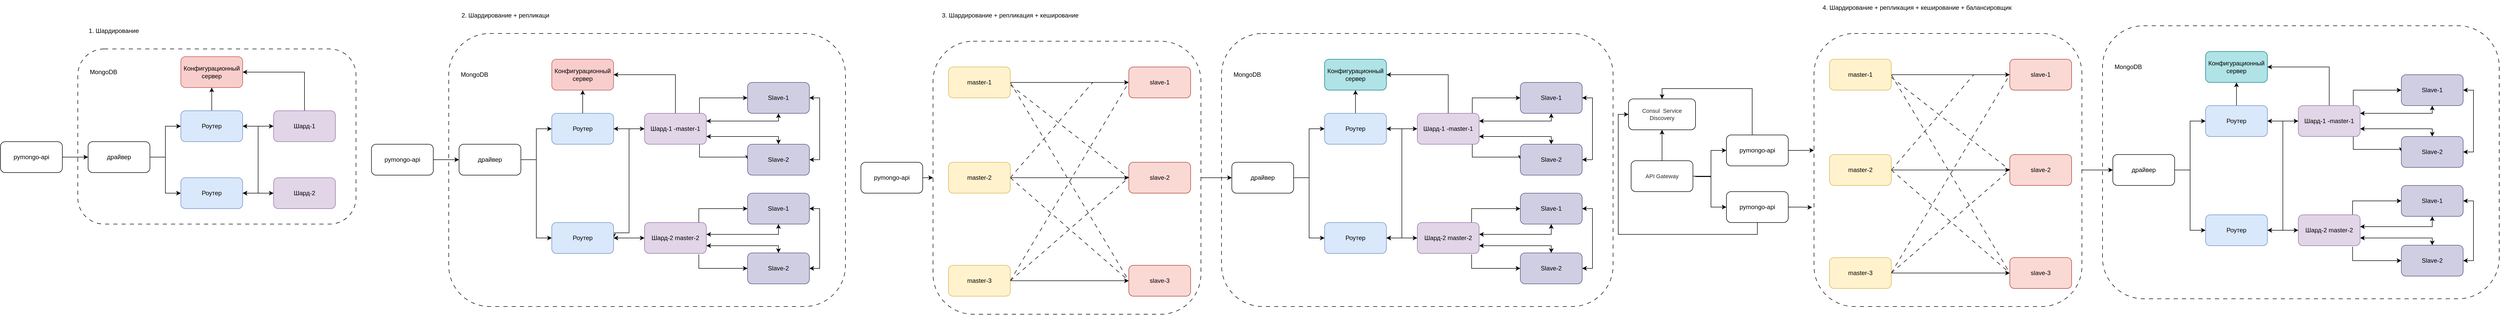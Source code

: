 <mxfile version="28.0.6">
  <diagram name="Page-1" id="-H_mtQnk-PTXWXPvYvuk">
    <mxGraphModel dx="1389" dy="840" grid="1" gridSize="10" guides="1" tooltips="1" connect="1" arrows="1" fold="1" page="1" pageScale="1" pageWidth="1169" pageHeight="827" math="0" shadow="0">
      <root>
        <mxCell id="0" />
        <mxCell id="1" parent="0" />
        <mxCell id="wrTS2ag3K-Q0ujI1VsMi-19" value="" style="rounded=1;whiteSpace=wrap;html=1;fillColor=none;dashed=1;dashPattern=8 8;" parent="1" vertex="1">
          <mxGeometry x="870" y="110" width="770" height="530" as="geometry" />
        </mxCell>
        <mxCell id="wrTS2ag3K-Q0ujI1VsMi-2" value="" style="rounded=1;whiteSpace=wrap;html=1;fillColor=none;dashed=1;dashPattern=8 8;" parent="1" vertex="1">
          <mxGeometry x="150" y="140" width="540" height="340" as="geometry" />
        </mxCell>
        <mxCell id="zA23MoTUsTF4_91t8viU-3" value="pymongo-api" style="rounded=1;whiteSpace=wrap;html=1;" parent="1" vertex="1">
          <mxGeometry y="320" width="120" height="60" as="geometry" />
        </mxCell>
        <mxCell id="zA23MoTUsTF4_91t8viU-4" style="edgeStyle=orthogonalEdgeStyle;rounded=0;orthogonalLoop=1;jettySize=auto;html=1;exitX=1;exitY=0.5;exitDx=0;exitDy=0;entryX=0;entryY=0.5;entryDx=0;entryDy=0;" parent="1" source="wrTS2ag3K-Q0ujI1VsMi-7" target="wrTS2ag3K-Q0ujI1VsMi-4" edge="1">
          <mxGeometry relative="1" as="geometry">
            <mxPoint x="340" y="190" as="targetPoint" />
          </mxGeometry>
        </mxCell>
        <mxCell id="wrTS2ag3K-Q0ujI1VsMi-1" value="Конфигурационный сервер" style="rounded=1;whiteSpace=wrap;html=1;fillColor=#f8cecc;strokeColor=#b85450;" parent="1" vertex="1">
          <mxGeometry x="350" y="155" width="120" height="60" as="geometry" />
        </mxCell>
        <mxCell id="wrTS2ag3K-Q0ujI1VsMi-6" style="edgeStyle=orthogonalEdgeStyle;rounded=0;orthogonalLoop=1;jettySize=auto;html=1;exitX=1;exitY=0.5;exitDx=0;exitDy=0;entryX=1;entryY=0.5;entryDx=0;entryDy=0;" parent="1" source="wrTS2ag3K-Q0ujI1VsMi-4" target="wrTS2ag3K-Q0ujI1VsMi-5" edge="1">
          <mxGeometry relative="1" as="geometry">
            <mxPoint x="470" y="399" as="targetPoint" />
            <Array as="points">
              <mxPoint x="500" y="290" />
              <mxPoint x="500" y="420" />
            </Array>
          </mxGeometry>
        </mxCell>
        <mxCell id="wrTS2ag3K-Q0ujI1VsMi-18" style="edgeStyle=orthogonalEdgeStyle;rounded=0;orthogonalLoop=1;jettySize=auto;html=1;entryX=0.5;entryY=1;entryDx=0;entryDy=0;" parent="1" source="wrTS2ag3K-Q0ujI1VsMi-4" target="wrTS2ag3K-Q0ujI1VsMi-1" edge="1">
          <mxGeometry relative="1" as="geometry" />
        </mxCell>
        <mxCell id="wrTS2ag3K-Q0ujI1VsMi-4" value="Роутер" style="rounded=1;whiteSpace=wrap;html=1;fillColor=#dae8fc;strokeColor=#6c8ebf;" parent="1" vertex="1">
          <mxGeometry x="350" y="260" width="120" height="60" as="geometry" />
        </mxCell>
        <mxCell id="wrTS2ag3K-Q0ujI1VsMi-5" value="Роутер" style="rounded=1;whiteSpace=wrap;html=1;fillColor=#dae8fc;strokeColor=#6c8ebf;" parent="1" vertex="1">
          <mxGeometry x="350" y="390" width="120" height="60" as="geometry" />
        </mxCell>
        <mxCell id="wrTS2ag3K-Q0ujI1VsMi-9" value="MongoDB" style="text;html=1;align=center;verticalAlign=middle;whiteSpace=wrap;rounded=0;" parent="1" vertex="1">
          <mxGeometry x="170" y="170" width="60" height="30" as="geometry" />
        </mxCell>
        <mxCell id="wrTS2ag3K-Q0ujI1VsMi-10" value="" style="edgeStyle=orthogonalEdgeStyle;rounded=0;orthogonalLoop=1;jettySize=auto;html=1;exitX=1;exitY=0.5;exitDx=0;exitDy=0;entryX=0;entryY=0.5;entryDx=0;entryDy=0;entryPerimeter=0;" parent="1" source="zA23MoTUsTF4_91t8viU-3" target="wrTS2ag3K-Q0ujI1VsMi-7" edge="1">
          <mxGeometry relative="1" as="geometry">
            <mxPoint x="-10" y="324" as="sourcePoint" />
            <mxPoint x="340" y="190" as="targetPoint" />
          </mxGeometry>
        </mxCell>
        <mxCell id="wrTS2ag3K-Q0ujI1VsMi-11" style="edgeStyle=orthogonalEdgeStyle;rounded=0;orthogonalLoop=1;jettySize=auto;html=1;exitX=1;exitY=0.5;exitDx=0;exitDy=0;entryX=0;entryY=0.5;entryDx=0;entryDy=0;" parent="1" source="wrTS2ag3K-Q0ujI1VsMi-7" target="wrTS2ag3K-Q0ujI1VsMi-5" edge="1">
          <mxGeometry relative="1" as="geometry" />
        </mxCell>
        <mxCell id="wrTS2ag3K-Q0ujI1VsMi-7" value="драйвер" style="rounded=1;whiteSpace=wrap;html=1;" parent="1" vertex="1">
          <mxGeometry x="170" y="320" width="120" height="60" as="geometry" />
        </mxCell>
        <mxCell id="wrTS2ag3K-Q0ujI1VsMi-16" style="edgeStyle=orthogonalEdgeStyle;rounded=0;orthogonalLoop=1;jettySize=auto;html=1;entryX=1;entryY=0.5;entryDx=0;entryDy=0;startArrow=classic;startFill=1;" parent="1" source="wrTS2ag3K-Q0ujI1VsMi-12" target="wrTS2ag3K-Q0ujI1VsMi-4" edge="1">
          <mxGeometry relative="1" as="geometry" />
        </mxCell>
        <mxCell id="wrTS2ag3K-Q0ujI1VsMi-17" style="edgeStyle=orthogonalEdgeStyle;rounded=0;orthogonalLoop=1;jettySize=auto;html=1;exitX=0.5;exitY=0;exitDx=0;exitDy=0;entryX=1;entryY=0.5;entryDx=0;entryDy=0;" parent="1" source="wrTS2ag3K-Q0ujI1VsMi-12" target="wrTS2ag3K-Q0ujI1VsMi-1" edge="1">
          <mxGeometry relative="1" as="geometry" />
        </mxCell>
        <mxCell id="wrTS2ag3K-Q0ujI1VsMi-12" value="Шард-1" style="rounded=1;whiteSpace=wrap;html=1;fillColor=#e1d5e7;strokeColor=#9673a6;" parent="1" vertex="1">
          <mxGeometry x="530" y="260" width="120" height="60" as="geometry" />
        </mxCell>
        <mxCell id="wrTS2ag3K-Q0ujI1VsMi-15" style="edgeStyle=orthogonalEdgeStyle;rounded=0;orthogonalLoop=1;jettySize=auto;html=1;exitX=0;exitY=0.5;exitDx=0;exitDy=0;entryX=1;entryY=0.5;entryDx=0;entryDy=0;startArrow=classic;startFill=1;" parent="1" source="wrTS2ag3K-Q0ujI1VsMi-13" target="wrTS2ag3K-Q0ujI1VsMi-5" edge="1">
          <mxGeometry relative="1" as="geometry" />
        </mxCell>
        <mxCell id="wrTS2ag3K-Q0ujI1VsMi-13" value="Шард-2" style="rounded=1;whiteSpace=wrap;html=1;fillColor=#e1d5e7;strokeColor=#9673a6;" parent="1" vertex="1">
          <mxGeometry x="530" y="390" width="120" height="60" as="geometry" />
        </mxCell>
        <mxCell id="wrTS2ag3K-Q0ujI1VsMi-20" value="pymongo-api" style="rounded=1;whiteSpace=wrap;html=1;" parent="1" vertex="1">
          <mxGeometry x="720" y="325" width="120" height="60" as="geometry" />
        </mxCell>
        <mxCell id="wrTS2ag3K-Q0ujI1VsMi-21" style="edgeStyle=orthogonalEdgeStyle;rounded=0;orthogonalLoop=1;jettySize=auto;html=1;exitX=1;exitY=0.5;exitDx=0;exitDy=0;entryX=0;entryY=0.5;entryDx=0;entryDy=0;" parent="1" source="wrTS2ag3K-Q0ujI1VsMi-30" target="wrTS2ag3K-Q0ujI1VsMi-25" edge="1">
          <mxGeometry relative="1" as="geometry">
            <mxPoint x="1060" y="195" as="targetPoint" />
          </mxGeometry>
        </mxCell>
        <mxCell id="wrTS2ag3K-Q0ujI1VsMi-22" value="Конфигурационный сервер" style="rounded=1;whiteSpace=wrap;html=1;fillColor=#f8cecc;strokeColor=#b85450;" parent="1" vertex="1">
          <mxGeometry x="1070" y="160" width="120" height="60" as="geometry" />
        </mxCell>
        <mxCell id="wrTS2ag3K-Q0ujI1VsMi-23" style="edgeStyle=orthogonalEdgeStyle;rounded=0;orthogonalLoop=1;jettySize=auto;html=1;exitX=1;exitY=0.5;exitDx=0;exitDy=0;entryX=1;entryY=0.5;entryDx=0;entryDy=0;" parent="1" source="wrTS2ag3K-Q0ujI1VsMi-25" target="wrTS2ag3K-Q0ujI1VsMi-26" edge="1">
          <mxGeometry relative="1" as="geometry">
            <mxPoint x="1190" y="404" as="targetPoint" />
            <Array as="points">
              <mxPoint x="1220" y="295" />
              <mxPoint x="1220" y="497" />
            </Array>
          </mxGeometry>
        </mxCell>
        <mxCell id="wrTS2ag3K-Q0ujI1VsMi-24" style="edgeStyle=orthogonalEdgeStyle;rounded=0;orthogonalLoop=1;jettySize=auto;html=1;entryX=0.5;entryY=1;entryDx=0;entryDy=0;" parent="1" source="wrTS2ag3K-Q0ujI1VsMi-25" target="wrTS2ag3K-Q0ujI1VsMi-22" edge="1">
          <mxGeometry relative="1" as="geometry" />
        </mxCell>
        <mxCell id="wrTS2ag3K-Q0ujI1VsMi-25" value="Роутер" style="rounded=1;whiteSpace=wrap;html=1;fillColor=#dae8fc;strokeColor=#6c8ebf;" parent="1" vertex="1">
          <mxGeometry x="1070" y="265" width="120" height="60" as="geometry" />
        </mxCell>
        <mxCell id="wrTS2ag3K-Q0ujI1VsMi-26" value="Роутер" style="rounded=1;whiteSpace=wrap;html=1;fillColor=#dae8fc;strokeColor=#6c8ebf;" parent="1" vertex="1">
          <mxGeometry x="1070" y="477" width="120" height="60" as="geometry" />
        </mxCell>
        <mxCell id="wrTS2ag3K-Q0ujI1VsMi-27" value="MongoDB" style="text;html=1;align=center;verticalAlign=middle;whiteSpace=wrap;rounded=0;" parent="1" vertex="1">
          <mxGeometry x="890" y="175" width="60" height="30" as="geometry" />
        </mxCell>
        <mxCell id="wrTS2ag3K-Q0ujI1VsMi-28" value="" style="edgeStyle=orthogonalEdgeStyle;rounded=0;orthogonalLoop=1;jettySize=auto;html=1;exitX=1;exitY=0.5;exitDx=0;exitDy=0;entryX=0;entryY=0.5;entryDx=0;entryDy=0;entryPerimeter=0;" parent="1" source="wrTS2ag3K-Q0ujI1VsMi-20" target="wrTS2ag3K-Q0ujI1VsMi-30" edge="1">
          <mxGeometry relative="1" as="geometry">
            <mxPoint x="710" y="329" as="sourcePoint" />
            <mxPoint x="1060" y="195" as="targetPoint" />
          </mxGeometry>
        </mxCell>
        <mxCell id="wrTS2ag3K-Q0ujI1VsMi-29" style="edgeStyle=orthogonalEdgeStyle;rounded=0;orthogonalLoop=1;jettySize=auto;html=1;exitX=1;exitY=0.5;exitDx=0;exitDy=0;entryX=0;entryY=0.5;entryDx=0;entryDy=0;" parent="1" source="wrTS2ag3K-Q0ujI1VsMi-30" target="wrTS2ag3K-Q0ujI1VsMi-26" edge="1">
          <mxGeometry relative="1" as="geometry" />
        </mxCell>
        <mxCell id="wrTS2ag3K-Q0ujI1VsMi-30" value="драйвер" style="rounded=1;whiteSpace=wrap;html=1;" parent="1" vertex="1">
          <mxGeometry x="890" y="325" width="120" height="60" as="geometry" />
        </mxCell>
        <mxCell id="wrTS2ag3K-Q0ujI1VsMi-31" style="edgeStyle=orthogonalEdgeStyle;rounded=0;orthogonalLoop=1;jettySize=auto;html=1;entryX=1;entryY=0.5;entryDx=0;entryDy=0;startArrow=classic;startFill=1;" parent="1" source="wrTS2ag3K-Q0ujI1VsMi-33" target="wrTS2ag3K-Q0ujI1VsMi-25" edge="1">
          <mxGeometry relative="1" as="geometry" />
        </mxCell>
        <mxCell id="wrTS2ag3K-Q0ujI1VsMi-32" style="edgeStyle=orthogonalEdgeStyle;rounded=0;orthogonalLoop=1;jettySize=auto;html=1;exitX=0.5;exitY=0;exitDx=0;exitDy=0;entryX=1;entryY=0.5;entryDx=0;entryDy=0;" parent="1" source="wrTS2ag3K-Q0ujI1VsMi-33" target="wrTS2ag3K-Q0ujI1VsMi-22" edge="1">
          <mxGeometry relative="1" as="geometry" />
        </mxCell>
        <mxCell id="wrTS2ag3K-Q0ujI1VsMi-43" style="edgeStyle=orthogonalEdgeStyle;rounded=0;orthogonalLoop=1;jettySize=auto;html=1;entryX=0;entryY=0.5;entryDx=0;entryDy=0;exitX=0.889;exitY=0.022;exitDx=0;exitDy=0;exitPerimeter=0;" parent="1" source="wrTS2ag3K-Q0ujI1VsMi-33" target="wrTS2ag3K-Q0ujI1VsMi-41" edge="1">
          <mxGeometry relative="1" as="geometry">
            <Array as="points">
              <mxPoint x="1357" y="235" />
            </Array>
          </mxGeometry>
        </mxCell>
        <mxCell id="wrTS2ag3K-Q0ujI1VsMi-44" style="edgeStyle=orthogonalEdgeStyle;rounded=0;orthogonalLoop=1;jettySize=auto;html=1;entryX=0;entryY=0.5;entryDx=0;entryDy=0;exitX=0.889;exitY=0.978;exitDx=0;exitDy=0;exitPerimeter=0;" parent="1" source="wrTS2ag3K-Q0ujI1VsMi-33" target="wrTS2ag3K-Q0ujI1VsMi-42" edge="1">
          <mxGeometry relative="1" as="geometry">
            <Array as="points">
              <mxPoint x="1357" y="350" />
            </Array>
          </mxGeometry>
        </mxCell>
        <mxCell id="wrTS2ag3K-Q0ujI1VsMi-33" value="Шард-1 -master-1" style="rounded=1;whiteSpace=wrap;html=1;fillColor=#e1d5e7;strokeColor=#9673a6;" parent="1" vertex="1">
          <mxGeometry x="1250" y="265" width="120" height="60" as="geometry" />
        </mxCell>
        <mxCell id="wrTS2ag3K-Q0ujI1VsMi-34" style="edgeStyle=orthogonalEdgeStyle;rounded=0;orthogonalLoop=1;jettySize=auto;html=1;exitX=0;exitY=0.5;exitDx=0;exitDy=0;entryX=1;entryY=0.5;entryDx=0;entryDy=0;startArrow=classic;startFill=1;" parent="1" source="wrTS2ag3K-Q0ujI1VsMi-35" target="wrTS2ag3K-Q0ujI1VsMi-26" edge="1">
          <mxGeometry relative="1" as="geometry" />
        </mxCell>
        <mxCell id="wrTS2ag3K-Q0ujI1VsMi-39" style="edgeStyle=orthogonalEdgeStyle;rounded=0;orthogonalLoop=1;jettySize=auto;html=1;exitX=0.878;exitY=0.011;exitDx=0;exitDy=0;entryX=0;entryY=0.5;entryDx=0;entryDy=0;exitPerimeter=0;" parent="1" source="wrTS2ag3K-Q0ujI1VsMi-35" target="wrTS2ag3K-Q0ujI1VsMi-37" edge="1">
          <mxGeometry relative="1" as="geometry" />
        </mxCell>
        <mxCell id="wrTS2ag3K-Q0ujI1VsMi-40" style="edgeStyle=orthogonalEdgeStyle;rounded=0;orthogonalLoop=1;jettySize=auto;html=1;entryX=0;entryY=0.5;entryDx=0;entryDy=0;exitX=0.878;exitY=1.033;exitDx=0;exitDy=0;exitPerimeter=0;" parent="1" source="wrTS2ag3K-Q0ujI1VsMi-35" target="wrTS2ag3K-Q0ujI1VsMi-38" edge="1">
          <mxGeometry relative="1" as="geometry">
            <Array as="points">
              <mxPoint x="1355" y="566" />
            </Array>
          </mxGeometry>
        </mxCell>
        <mxCell id="wrTS2ag3K-Q0ujI1VsMi-35" value="Шард-2 master-2" style="rounded=1;whiteSpace=wrap;html=1;fillColor=#e1d5e7;strokeColor=#9673a6;" parent="1" vertex="1">
          <mxGeometry x="1250" y="477" width="120" height="60" as="geometry" />
        </mxCell>
        <mxCell id="wrTS2ag3K-Q0ujI1VsMi-70" style="edgeStyle=orthogonalEdgeStyle;rounded=0;orthogonalLoop=1;jettySize=auto;html=1;exitX=1;exitY=0.5;exitDx=0;exitDy=0;entryX=1;entryY=0.5;entryDx=0;entryDy=0;startArrow=classic;startFill=1;" parent="1" source="wrTS2ag3K-Q0ujI1VsMi-37" target="wrTS2ag3K-Q0ujI1VsMi-38" edge="1">
          <mxGeometry relative="1" as="geometry" />
        </mxCell>
        <mxCell id="wrTS2ag3K-Q0ujI1VsMi-73" style="edgeStyle=orthogonalEdgeStyle;rounded=0;orthogonalLoop=1;jettySize=auto;html=1;exitX=0.5;exitY=1;exitDx=0;exitDy=0;startArrow=classic;startFill=1;" parent="1" source="wrTS2ag3K-Q0ujI1VsMi-37" edge="1">
          <mxGeometry relative="1" as="geometry">
            <mxPoint x="1370" y="500" as="targetPoint" />
            <Array as="points">
              <mxPoint x="1510" y="500" />
              <mxPoint x="1370" y="500" />
            </Array>
          </mxGeometry>
        </mxCell>
        <mxCell id="wrTS2ag3K-Q0ujI1VsMi-37" value="Slave-1" style="rounded=1;whiteSpace=wrap;html=1;fillColor=#d0cee2;strokeColor=#56517e;" parent="1" vertex="1">
          <mxGeometry x="1450" y="420" width="120" height="60" as="geometry" />
        </mxCell>
        <mxCell id="wrTS2ag3K-Q0ujI1VsMi-72" style="edgeStyle=orthogonalEdgeStyle;rounded=0;orthogonalLoop=1;jettySize=auto;html=1;exitX=0.5;exitY=0;exitDx=0;exitDy=0;entryX=1;entryY=0.75;entryDx=0;entryDy=0;startArrow=classic;startFill=1;" parent="1" source="wrTS2ag3K-Q0ujI1VsMi-38" target="wrTS2ag3K-Q0ujI1VsMi-35" edge="1">
          <mxGeometry relative="1" as="geometry">
            <Array as="points">
              <mxPoint x="1510" y="522" />
            </Array>
          </mxGeometry>
        </mxCell>
        <mxCell id="wrTS2ag3K-Q0ujI1VsMi-38" value="Slave-2" style="rounded=1;whiteSpace=wrap;html=1;fillColor=#d0cee2;strokeColor=#56517e;" parent="1" vertex="1">
          <mxGeometry x="1450" y="536" width="120" height="60" as="geometry" />
        </mxCell>
        <mxCell id="wrTS2ag3K-Q0ujI1VsMi-71" style="edgeStyle=orthogonalEdgeStyle;rounded=0;orthogonalLoop=1;jettySize=auto;html=1;exitX=1;exitY=0.5;exitDx=0;exitDy=0;entryX=1;entryY=0.5;entryDx=0;entryDy=0;startArrow=classic;startFill=1;" parent="1" source="wrTS2ag3K-Q0ujI1VsMi-41" target="wrTS2ag3K-Q0ujI1VsMi-42" edge="1">
          <mxGeometry relative="1" as="geometry" />
        </mxCell>
        <mxCell id="wrTS2ag3K-Q0ujI1VsMi-75" style="edgeStyle=orthogonalEdgeStyle;rounded=0;orthogonalLoop=1;jettySize=auto;html=1;entryX=1;entryY=0.25;entryDx=0;entryDy=0;exitX=0.5;exitY=1;exitDx=0;exitDy=0;exitPerimeter=0;startArrow=classic;startFill=1;" parent="1" source="wrTS2ag3K-Q0ujI1VsMi-41" target="wrTS2ag3K-Q0ujI1VsMi-33" edge="1">
          <mxGeometry relative="1" as="geometry">
            <Array as="points">
              <mxPoint x="1510" y="280" />
            </Array>
          </mxGeometry>
        </mxCell>
        <mxCell id="wrTS2ag3K-Q0ujI1VsMi-41" value="Slave-1" style="rounded=1;whiteSpace=wrap;html=1;fillColor=#d0cee2;strokeColor=#56517e;" parent="1" vertex="1">
          <mxGeometry x="1450" y="205" width="120" height="60" as="geometry" />
        </mxCell>
        <mxCell id="wrTS2ag3K-Q0ujI1VsMi-76" style="edgeStyle=orthogonalEdgeStyle;rounded=0;orthogonalLoop=1;jettySize=auto;html=1;entryX=1;entryY=0.75;entryDx=0;entryDy=0;exitX=0.5;exitY=0;exitDx=0;exitDy=0;startArrow=classic;startFill=1;" parent="1" source="wrTS2ag3K-Q0ujI1VsMi-42" target="wrTS2ag3K-Q0ujI1VsMi-33" edge="1">
          <mxGeometry relative="1" as="geometry">
            <Array as="points">
              <mxPoint x="1510" y="310" />
            </Array>
          </mxGeometry>
        </mxCell>
        <mxCell id="wrTS2ag3K-Q0ujI1VsMi-42" value="Slave-2" style="rounded=1;whiteSpace=wrap;html=1;fillColor=#d0cee2;strokeColor=#56517e;" parent="1" vertex="1">
          <mxGeometry x="1450" y="325" width="120" height="60" as="geometry" />
        </mxCell>
        <mxCell id="wrTS2ag3K-Q0ujI1VsMi-77" value="" style="rounded=1;whiteSpace=wrap;html=1;fillColor=none;dashed=1;dashPattern=8 8;" parent="1" vertex="1">
          <mxGeometry x="2370" y="110" width="760" height="530" as="geometry" />
        </mxCell>
        <mxCell id="wrTS2ag3K-Q0ujI1VsMi-78" value="pymongo-api" style="rounded=1;whiteSpace=wrap;html=1;" parent="1" vertex="1">
          <mxGeometry x="1670" y="360" width="120" height="60" as="geometry" />
        </mxCell>
        <mxCell id="wrTS2ag3K-Q0ujI1VsMi-79" style="edgeStyle=orthogonalEdgeStyle;rounded=0;orthogonalLoop=1;jettySize=auto;html=1;exitX=1;exitY=0.5;exitDx=0;exitDy=0;entryX=0;entryY=0.5;entryDx=0;entryDy=0;" parent="1" source="wrTS2ag3K-Q0ujI1VsMi-88" target="wrTS2ag3K-Q0ujI1VsMi-83" edge="1">
          <mxGeometry relative="1" as="geometry">
            <mxPoint x="2560" y="195" as="targetPoint" />
          </mxGeometry>
        </mxCell>
        <mxCell id="wrTS2ag3K-Q0ujI1VsMi-80" value="Конфигурационный сервер" style="rounded=1;whiteSpace=wrap;html=1;fillColor=#b0e3e6;strokeColor=#0e8088;" parent="1" vertex="1">
          <mxGeometry x="2570" y="160" width="120" height="60" as="geometry" />
        </mxCell>
        <mxCell id="wrTS2ag3K-Q0ujI1VsMi-81" style="edgeStyle=orthogonalEdgeStyle;rounded=0;orthogonalLoop=1;jettySize=auto;html=1;exitX=1;exitY=0.5;exitDx=0;exitDy=0;entryX=1;entryY=0.5;entryDx=0;entryDy=0;" parent="1" source="wrTS2ag3K-Q0ujI1VsMi-83" target="wrTS2ag3K-Q0ujI1VsMi-84" edge="1">
          <mxGeometry relative="1" as="geometry">
            <mxPoint x="2690" y="404" as="targetPoint" />
            <Array as="points">
              <mxPoint x="2720" y="295" />
              <mxPoint x="2720" y="507" />
            </Array>
          </mxGeometry>
        </mxCell>
        <mxCell id="wrTS2ag3K-Q0ujI1VsMi-82" style="edgeStyle=orthogonalEdgeStyle;rounded=0;orthogonalLoop=1;jettySize=auto;html=1;entryX=0.5;entryY=1;entryDx=0;entryDy=0;" parent="1" source="wrTS2ag3K-Q0ujI1VsMi-83" target="wrTS2ag3K-Q0ujI1VsMi-80" edge="1">
          <mxGeometry relative="1" as="geometry" />
        </mxCell>
        <mxCell id="wrTS2ag3K-Q0ujI1VsMi-83" value="Роутер" style="rounded=1;whiteSpace=wrap;html=1;fillColor=#dae8fc;strokeColor=#6c8ebf;" parent="1" vertex="1">
          <mxGeometry x="2570" y="265" width="120" height="60" as="geometry" />
        </mxCell>
        <mxCell id="wrTS2ag3K-Q0ujI1VsMi-84" value="Роутер" style="rounded=1;whiteSpace=wrap;html=1;fillColor=#dae8fc;strokeColor=#6c8ebf;" parent="1" vertex="1">
          <mxGeometry x="2570" y="477" width="120" height="60" as="geometry" />
        </mxCell>
        <mxCell id="wrTS2ag3K-Q0ujI1VsMi-85" value="MongoDB" style="text;html=1;align=center;verticalAlign=middle;whiteSpace=wrap;rounded=0;" parent="1" vertex="1">
          <mxGeometry x="2390" y="175" width="60" height="30" as="geometry" />
        </mxCell>
        <mxCell id="wrTS2ag3K-Q0ujI1VsMi-86" value="" style="edgeStyle=orthogonalEdgeStyle;rounded=0;orthogonalLoop=1;jettySize=auto;html=1;exitX=1;exitY=0.5;exitDx=0;exitDy=0;entryX=0;entryY=0.5;entryDx=0;entryDy=0;" parent="1" source="wrTS2ag3K-Q0ujI1VsMi-78" target="wrTS2ag3K-Q0ujI1VsMi-112" edge="1">
          <mxGeometry relative="1" as="geometry">
            <mxPoint x="1660" y="359" as="sourcePoint" />
            <mxPoint x="2010" y="225" as="targetPoint" />
          </mxGeometry>
        </mxCell>
        <mxCell id="wrTS2ag3K-Q0ujI1VsMi-87" style="edgeStyle=orthogonalEdgeStyle;rounded=0;orthogonalLoop=1;jettySize=auto;html=1;exitX=1;exitY=0.5;exitDx=0;exitDy=0;entryX=0;entryY=0.5;entryDx=0;entryDy=0;" parent="1" source="wrTS2ag3K-Q0ujI1VsMi-88" target="wrTS2ag3K-Q0ujI1VsMi-84" edge="1">
          <mxGeometry relative="1" as="geometry" />
        </mxCell>
        <mxCell id="wrTS2ag3K-Q0ujI1VsMi-88" value="драйвер" style="rounded=1;whiteSpace=wrap;html=1;" parent="1" vertex="1">
          <mxGeometry x="2390" y="360" width="120" height="60" as="geometry" />
        </mxCell>
        <mxCell id="wrTS2ag3K-Q0ujI1VsMi-89" style="edgeStyle=orthogonalEdgeStyle;rounded=0;orthogonalLoop=1;jettySize=auto;html=1;entryX=1;entryY=0.5;entryDx=0;entryDy=0;startArrow=classic;startFill=1;" parent="1" source="wrTS2ag3K-Q0ujI1VsMi-93" target="wrTS2ag3K-Q0ujI1VsMi-83" edge="1">
          <mxGeometry relative="1" as="geometry" />
        </mxCell>
        <mxCell id="wrTS2ag3K-Q0ujI1VsMi-90" style="edgeStyle=orthogonalEdgeStyle;rounded=0;orthogonalLoop=1;jettySize=auto;html=1;exitX=0.5;exitY=0;exitDx=0;exitDy=0;entryX=1;entryY=0.5;entryDx=0;entryDy=0;" parent="1" source="wrTS2ag3K-Q0ujI1VsMi-93" target="wrTS2ag3K-Q0ujI1VsMi-80" edge="1">
          <mxGeometry relative="1" as="geometry" />
        </mxCell>
        <mxCell id="wrTS2ag3K-Q0ujI1VsMi-91" style="edgeStyle=orthogonalEdgeStyle;rounded=0;orthogonalLoop=1;jettySize=auto;html=1;entryX=0;entryY=0.5;entryDx=0;entryDy=0;exitX=0.889;exitY=0.022;exitDx=0;exitDy=0;exitPerimeter=0;" parent="1" source="wrTS2ag3K-Q0ujI1VsMi-93" target="wrTS2ag3K-Q0ujI1VsMi-105" edge="1">
          <mxGeometry relative="1" as="geometry">
            <Array as="points">
              <mxPoint x="2857" y="235" />
            </Array>
          </mxGeometry>
        </mxCell>
        <mxCell id="wrTS2ag3K-Q0ujI1VsMi-92" style="edgeStyle=orthogonalEdgeStyle;rounded=0;orthogonalLoop=1;jettySize=auto;html=1;entryX=0;entryY=0.5;entryDx=0;entryDy=0;exitX=0.889;exitY=0.978;exitDx=0;exitDy=0;exitPerimeter=0;" parent="1" source="wrTS2ag3K-Q0ujI1VsMi-93" target="wrTS2ag3K-Q0ujI1VsMi-107" edge="1">
          <mxGeometry relative="1" as="geometry">
            <Array as="points">
              <mxPoint x="2857" y="350" />
            </Array>
          </mxGeometry>
        </mxCell>
        <mxCell id="wrTS2ag3K-Q0ujI1VsMi-93" value="Шард-1 -master-1" style="rounded=1;whiteSpace=wrap;html=1;fillColor=#e1d5e7;strokeColor=#9673a6;" parent="1" vertex="1">
          <mxGeometry x="2750" y="265" width="120" height="60" as="geometry" />
        </mxCell>
        <mxCell id="wrTS2ag3K-Q0ujI1VsMi-94" style="edgeStyle=orthogonalEdgeStyle;rounded=0;orthogonalLoop=1;jettySize=auto;html=1;exitX=0;exitY=0.5;exitDx=0;exitDy=0;entryX=1;entryY=0.5;entryDx=0;entryDy=0;startArrow=classic;startFill=1;" parent="1" source="wrTS2ag3K-Q0ujI1VsMi-97" target="wrTS2ag3K-Q0ujI1VsMi-84" edge="1">
          <mxGeometry relative="1" as="geometry" />
        </mxCell>
        <mxCell id="wrTS2ag3K-Q0ujI1VsMi-95" style="edgeStyle=orthogonalEdgeStyle;rounded=0;orthogonalLoop=1;jettySize=auto;html=1;exitX=0.878;exitY=0.011;exitDx=0;exitDy=0;entryX=0;entryY=0.5;entryDx=0;entryDy=0;exitPerimeter=0;" parent="1" source="wrTS2ag3K-Q0ujI1VsMi-97" target="wrTS2ag3K-Q0ujI1VsMi-100" edge="1">
          <mxGeometry relative="1" as="geometry" />
        </mxCell>
        <mxCell id="wrTS2ag3K-Q0ujI1VsMi-96" style="edgeStyle=orthogonalEdgeStyle;rounded=0;orthogonalLoop=1;jettySize=auto;html=1;entryX=0;entryY=0.5;entryDx=0;entryDy=0;exitX=0.878;exitY=1.033;exitDx=0;exitDy=0;exitPerimeter=0;" parent="1" source="wrTS2ag3K-Q0ujI1VsMi-97" target="wrTS2ag3K-Q0ujI1VsMi-102" edge="1">
          <mxGeometry relative="1" as="geometry">
            <Array as="points">
              <mxPoint x="2855" y="566" />
            </Array>
          </mxGeometry>
        </mxCell>
        <mxCell id="wrTS2ag3K-Q0ujI1VsMi-97" value="Шард-2 master-2" style="rounded=1;whiteSpace=wrap;html=1;fillColor=#e1d5e7;strokeColor=#9673a6;" parent="1" vertex="1">
          <mxGeometry x="2750" y="477" width="120" height="60" as="geometry" />
        </mxCell>
        <mxCell id="wrTS2ag3K-Q0ujI1VsMi-98" style="edgeStyle=orthogonalEdgeStyle;rounded=0;orthogonalLoop=1;jettySize=auto;html=1;exitX=1;exitY=0.5;exitDx=0;exitDy=0;entryX=1;entryY=0.5;entryDx=0;entryDy=0;startArrow=classic;startFill=1;" parent="1" source="wrTS2ag3K-Q0ujI1VsMi-100" target="wrTS2ag3K-Q0ujI1VsMi-102" edge="1">
          <mxGeometry relative="1" as="geometry" />
        </mxCell>
        <mxCell id="wrTS2ag3K-Q0ujI1VsMi-99" style="edgeStyle=orthogonalEdgeStyle;rounded=0;orthogonalLoop=1;jettySize=auto;html=1;exitX=0.5;exitY=1;exitDx=0;exitDy=0;startArrow=classic;startFill=1;" parent="1" source="wrTS2ag3K-Q0ujI1VsMi-100" edge="1">
          <mxGeometry relative="1" as="geometry">
            <mxPoint x="2870" y="500" as="targetPoint" />
            <Array as="points">
              <mxPoint x="3010" y="500" />
              <mxPoint x="2870" y="500" />
            </Array>
          </mxGeometry>
        </mxCell>
        <mxCell id="wrTS2ag3K-Q0ujI1VsMi-100" value="Slave-1" style="rounded=1;whiteSpace=wrap;html=1;fillColor=#d0cee2;strokeColor=#56517e;" parent="1" vertex="1">
          <mxGeometry x="2950" y="420" width="120" height="60" as="geometry" />
        </mxCell>
        <mxCell id="wrTS2ag3K-Q0ujI1VsMi-101" style="edgeStyle=orthogonalEdgeStyle;rounded=0;orthogonalLoop=1;jettySize=auto;html=1;exitX=0.5;exitY=0;exitDx=0;exitDy=0;entryX=1;entryY=0.75;entryDx=0;entryDy=0;startArrow=classic;startFill=1;" parent="1" source="wrTS2ag3K-Q0ujI1VsMi-102" target="wrTS2ag3K-Q0ujI1VsMi-97" edge="1">
          <mxGeometry relative="1" as="geometry">
            <Array as="points">
              <mxPoint x="3010" y="522" />
            </Array>
          </mxGeometry>
        </mxCell>
        <mxCell id="wrTS2ag3K-Q0ujI1VsMi-102" value="Slave-2" style="rounded=1;whiteSpace=wrap;html=1;fillColor=#d0cee2;strokeColor=#56517e;" parent="1" vertex="1">
          <mxGeometry x="2950" y="536" width="120" height="60" as="geometry" />
        </mxCell>
        <mxCell id="wrTS2ag3K-Q0ujI1VsMi-103" style="edgeStyle=orthogonalEdgeStyle;rounded=0;orthogonalLoop=1;jettySize=auto;html=1;exitX=1;exitY=0.5;exitDx=0;exitDy=0;entryX=1;entryY=0.5;entryDx=0;entryDy=0;startArrow=classic;startFill=1;" parent="1" source="wrTS2ag3K-Q0ujI1VsMi-105" target="wrTS2ag3K-Q0ujI1VsMi-107" edge="1">
          <mxGeometry relative="1" as="geometry" />
        </mxCell>
        <mxCell id="wrTS2ag3K-Q0ujI1VsMi-104" style="edgeStyle=orthogonalEdgeStyle;rounded=0;orthogonalLoop=1;jettySize=auto;html=1;entryX=1;entryY=0.25;entryDx=0;entryDy=0;exitX=0.5;exitY=1;exitDx=0;exitDy=0;exitPerimeter=0;startArrow=classic;startFill=1;" parent="1" source="wrTS2ag3K-Q0ujI1VsMi-105" target="wrTS2ag3K-Q0ujI1VsMi-93" edge="1">
          <mxGeometry relative="1" as="geometry">
            <Array as="points">
              <mxPoint x="3010" y="280" />
            </Array>
          </mxGeometry>
        </mxCell>
        <mxCell id="wrTS2ag3K-Q0ujI1VsMi-105" value="Slave-1" style="rounded=1;whiteSpace=wrap;html=1;fillColor=#d0cee2;strokeColor=#56517e;" parent="1" vertex="1">
          <mxGeometry x="2950" y="205" width="120" height="60" as="geometry" />
        </mxCell>
        <mxCell id="wrTS2ag3K-Q0ujI1VsMi-106" style="edgeStyle=orthogonalEdgeStyle;rounded=0;orthogonalLoop=1;jettySize=auto;html=1;entryX=1;entryY=0.75;entryDx=0;entryDy=0;exitX=0.5;exitY=0;exitDx=0;exitDy=0;startArrow=classic;startFill=1;" parent="1" source="wrTS2ag3K-Q0ujI1VsMi-107" target="wrTS2ag3K-Q0ujI1VsMi-93" edge="1">
          <mxGeometry relative="1" as="geometry">
            <Array as="points">
              <mxPoint x="3010" y="310" />
            </Array>
          </mxGeometry>
        </mxCell>
        <mxCell id="wrTS2ag3K-Q0ujI1VsMi-107" value="Slave-2" style="rounded=1;whiteSpace=wrap;html=1;fillColor=#d0cee2;strokeColor=#56517e;" parent="1" vertex="1">
          <mxGeometry x="2950" y="325" width="120" height="60" as="geometry" />
        </mxCell>
        <mxCell id="wrTS2ag3K-Q0ujI1VsMi-130" style="edgeStyle=orthogonalEdgeStyle;rounded=0;orthogonalLoop=1;jettySize=auto;html=1;exitX=1;exitY=0.5;exitDx=0;exitDy=0;entryX=0;entryY=0.5;entryDx=0;entryDy=0;" parent="1" source="wrTS2ag3K-Q0ujI1VsMi-112" target="wrTS2ag3K-Q0ujI1VsMi-88" edge="1">
          <mxGeometry relative="1" as="geometry" />
        </mxCell>
        <mxCell id="wrTS2ag3K-Q0ujI1VsMi-112" value="" style="rounded=1;whiteSpace=wrap;html=1;fillColor=none;dashed=1;dashPattern=8 8;" parent="1" vertex="1">
          <mxGeometry x="1810" y="125" width="520" height="530" as="geometry" />
        </mxCell>
        <mxCell id="wrTS2ag3K-Q0ujI1VsMi-122" style="edgeStyle=orthogonalEdgeStyle;rounded=0;orthogonalLoop=1;jettySize=auto;html=1;exitX=1;exitY=0.5;exitDx=0;exitDy=0;entryX=0;entryY=0.5;entryDx=0;entryDy=0;" parent="1" source="wrTS2ag3K-Q0ujI1VsMi-113" target="wrTS2ag3K-Q0ujI1VsMi-117" edge="1">
          <mxGeometry relative="1" as="geometry" />
        </mxCell>
        <mxCell id="wrTS2ag3K-Q0ujI1VsMi-124" style="rounded=0;orthogonalLoop=1;jettySize=auto;html=1;elbow=vertical;endArrow=none;endFill=0;dashed=1;dashPattern=8 8;" parent="1" edge="1">
          <mxGeometry relative="1" as="geometry">
            <mxPoint x="1960" y="210" as="sourcePoint" />
            <mxPoint x="2190" y="390" as="targetPoint" />
          </mxGeometry>
        </mxCell>
        <mxCell id="wrTS2ag3K-Q0ujI1VsMi-125" style="rounded=0;orthogonalLoop=1;jettySize=auto;html=1;exitX=1;exitY=0.5;exitDx=0;exitDy=0;dashed=1;dashPattern=8 8;strokeColor=default;align=center;verticalAlign=middle;fontFamily=Helvetica;fontSize=11;fontColor=default;labelBackgroundColor=default;elbow=vertical;endArrow=none;endFill=0;" parent="1" source="wrTS2ag3K-Q0ujI1VsMi-113" edge="1">
          <mxGeometry relative="1" as="geometry">
            <mxPoint x="2190" y="590" as="targetPoint" />
          </mxGeometry>
        </mxCell>
        <mxCell id="wrTS2ag3K-Q0ujI1VsMi-113" value="master-1" style="rounded=1;whiteSpace=wrap;html=1;fillColor=#fff2cc;strokeColor=#d6b656;" parent="1" vertex="1">
          <mxGeometry x="1840" y="175" width="120" height="60" as="geometry" />
        </mxCell>
        <mxCell id="wrTS2ag3K-Q0ujI1VsMi-121" style="edgeStyle=orthogonalEdgeStyle;rounded=0;orthogonalLoop=1;jettySize=auto;html=1;exitX=1;exitY=0.5;exitDx=0;exitDy=0;entryX=0;entryY=0.5;entryDx=0;entryDy=0;" parent="1" source="wrTS2ag3K-Q0ujI1VsMi-115" target="wrTS2ag3K-Q0ujI1VsMi-118" edge="1">
          <mxGeometry relative="1" as="geometry" />
        </mxCell>
        <mxCell id="wrTS2ag3K-Q0ujI1VsMi-126" style="rounded=0;orthogonalLoop=1;jettySize=auto;html=1;exitX=1;exitY=0.5;exitDx=0;exitDy=0;dashed=1;dashPattern=8 8;strokeColor=default;align=center;verticalAlign=middle;fontFamily=Helvetica;fontSize=11;fontColor=default;labelBackgroundColor=default;elbow=vertical;endArrow=none;endFill=0;" parent="1" source="wrTS2ag3K-Q0ujI1VsMi-115" edge="1">
          <mxGeometry relative="1" as="geometry">
            <mxPoint x="2120" y="205" as="targetPoint" />
          </mxGeometry>
        </mxCell>
        <mxCell id="wrTS2ag3K-Q0ujI1VsMi-127" style="rounded=0;orthogonalLoop=1;jettySize=auto;html=1;exitX=1;exitY=0.5;exitDx=0;exitDy=0;entryX=0;entryY=0.5;entryDx=0;entryDy=0;dashed=1;dashPattern=8 8;strokeColor=default;align=center;verticalAlign=middle;fontFamily=Helvetica;fontSize=11;fontColor=default;labelBackgroundColor=default;elbow=vertical;endArrow=none;endFill=0;" parent="1" source="wrTS2ag3K-Q0ujI1VsMi-115" target="wrTS2ag3K-Q0ujI1VsMi-119" edge="1">
          <mxGeometry relative="1" as="geometry" />
        </mxCell>
        <mxCell id="wrTS2ag3K-Q0ujI1VsMi-115" value="master-2" style="rounded=1;whiteSpace=wrap;html=1;fillColor=#fff2cc;strokeColor=#d6b656;" parent="1" vertex="1">
          <mxGeometry x="1840" y="360" width="120" height="60" as="geometry" />
        </mxCell>
        <mxCell id="wrTS2ag3K-Q0ujI1VsMi-120" style="edgeStyle=orthogonalEdgeStyle;rounded=0;orthogonalLoop=1;jettySize=auto;html=1;entryX=0;entryY=0.5;entryDx=0;entryDy=0;" parent="1" source="wrTS2ag3K-Q0ujI1VsMi-116" target="wrTS2ag3K-Q0ujI1VsMi-119" edge="1">
          <mxGeometry relative="1" as="geometry" />
        </mxCell>
        <mxCell id="wrTS2ag3K-Q0ujI1VsMi-128" style="rounded=0;orthogonalLoop=1;jettySize=auto;html=1;exitX=1;exitY=0.5;exitDx=0;exitDy=0;entryX=0;entryY=0.5;entryDx=0;entryDy=0;dashed=1;dashPattern=8 8;strokeColor=default;align=center;verticalAlign=middle;fontFamily=Helvetica;fontSize=11;fontColor=default;labelBackgroundColor=default;elbow=vertical;endArrow=none;endFill=0;" parent="1" source="wrTS2ag3K-Q0ujI1VsMi-116" target="wrTS2ag3K-Q0ujI1VsMi-117" edge="1">
          <mxGeometry relative="1" as="geometry" />
        </mxCell>
        <mxCell id="wrTS2ag3K-Q0ujI1VsMi-129" style="rounded=0;orthogonalLoop=1;jettySize=auto;html=1;exitX=1;exitY=0.5;exitDx=0;exitDy=0;dashed=1;dashPattern=8 8;strokeColor=default;align=center;verticalAlign=middle;fontFamily=Helvetica;fontSize=11;fontColor=default;labelBackgroundColor=default;elbow=vertical;endArrow=none;endFill=0;" parent="1" source="wrTS2ag3K-Q0ujI1VsMi-116" edge="1">
          <mxGeometry relative="1" as="geometry">
            <mxPoint x="2190" y="390" as="targetPoint" />
          </mxGeometry>
        </mxCell>
        <mxCell id="wrTS2ag3K-Q0ujI1VsMi-116" value="master-3" style="rounded=1;whiteSpace=wrap;html=1;fillColor=#fff2cc;strokeColor=#d6b656;" parent="1" vertex="1">
          <mxGeometry x="1840" y="560" width="120" height="60" as="geometry" />
        </mxCell>
        <mxCell id="wrTS2ag3K-Q0ujI1VsMi-117" value="slave-1" style="rounded=1;whiteSpace=wrap;html=1;fillColor=#fad9d5;strokeColor=#ae4132;" parent="1" vertex="1">
          <mxGeometry x="2190" y="175" width="120" height="60" as="geometry" />
        </mxCell>
        <mxCell id="wrTS2ag3K-Q0ujI1VsMi-118" value="slave-2" style="rounded=1;whiteSpace=wrap;html=1;fillColor=#fad9d5;strokeColor=#ae4132;" parent="1" vertex="1">
          <mxGeometry x="2190" y="360" width="120" height="60" as="geometry" />
        </mxCell>
        <mxCell id="wrTS2ag3K-Q0ujI1VsMi-119" value="slave-3" style="rounded=1;whiteSpace=wrap;html=1;fillColor=#fad9d5;strokeColor=#ae4132;" parent="1" vertex="1">
          <mxGeometry x="2190" y="560" width="120" height="60" as="geometry" />
        </mxCell>
        <mxCell id="CE85aHW4UeeK2Uq5dfhT-1" value="1. Шардирование" style="text;html=1;align=center;verticalAlign=middle;whiteSpace=wrap;rounded=0;" vertex="1" parent="1">
          <mxGeometry x="160" y="90" width="120" height="30" as="geometry" />
        </mxCell>
        <mxCell id="CE85aHW4UeeK2Uq5dfhT-2" value="2. Шардирование + репликаци" style="text;html=1;align=center;verticalAlign=middle;whiteSpace=wrap;rounded=0;" vertex="1" parent="1">
          <mxGeometry x="880" y="60" width="200" height="30" as="geometry" />
        </mxCell>
        <mxCell id="CE85aHW4UeeK2Uq5dfhT-3" value="3. Шардирование + репликация + кеширование" style="text;html=1;align=center;verticalAlign=middle;whiteSpace=wrap;rounded=0;" vertex="1" parent="1">
          <mxGeometry x="1820" y="60" width="280" height="30" as="geometry" />
        </mxCell>
        <mxCell id="CE85aHW4UeeK2Uq5dfhT-4" value="" style="rounded=1;whiteSpace=wrap;html=1;fillColor=none;dashed=1;dashPattern=8 8;" vertex="1" parent="1">
          <mxGeometry x="4080" y="95" width="770" height="530" as="geometry" />
        </mxCell>
        <mxCell id="CE85aHW4UeeK2Uq5dfhT-76" style="edgeStyle=orthogonalEdgeStyle;rounded=0;orthogonalLoop=1;jettySize=auto;html=1;entryX=0.5;entryY=0;entryDx=0;entryDy=0;" edge="1" parent="1" source="CE85aHW4UeeK2Uq5dfhT-5" target="CE85aHW4UeeK2Uq5dfhT-54">
          <mxGeometry relative="1" as="geometry">
            <Array as="points">
              <mxPoint x="3400" y="217" />
              <mxPoint x="3225" y="217" />
            </Array>
          </mxGeometry>
        </mxCell>
        <mxCell id="CE85aHW4UeeK2Uq5dfhT-5" value="pymongo-api" style="rounded=1;whiteSpace=wrap;html=1;" vertex="1" parent="1">
          <mxGeometry x="3350" y="307" width="120" height="60" as="geometry" />
        </mxCell>
        <mxCell id="CE85aHW4UeeK2Uq5dfhT-6" style="edgeStyle=orthogonalEdgeStyle;rounded=0;orthogonalLoop=1;jettySize=auto;html=1;exitX=1;exitY=0.5;exitDx=0;exitDy=0;entryX=0;entryY=0.5;entryDx=0;entryDy=0;" edge="1" parent="1" source="CE85aHW4UeeK2Uq5dfhT-15" target="CE85aHW4UeeK2Uq5dfhT-10">
          <mxGeometry relative="1" as="geometry">
            <mxPoint x="4270" y="180" as="targetPoint" />
          </mxGeometry>
        </mxCell>
        <mxCell id="CE85aHW4UeeK2Uq5dfhT-7" value="Конфигурационный сервер" style="rounded=1;whiteSpace=wrap;html=1;fillColor=#b0e3e6;strokeColor=#0e8088;" vertex="1" parent="1">
          <mxGeometry x="4280" y="145" width="120" height="60" as="geometry" />
        </mxCell>
        <mxCell id="CE85aHW4UeeK2Uq5dfhT-8" style="edgeStyle=orthogonalEdgeStyle;rounded=0;orthogonalLoop=1;jettySize=auto;html=1;exitX=1;exitY=0.5;exitDx=0;exitDy=0;entryX=1;entryY=0.5;entryDx=0;entryDy=0;" edge="1" parent="1" source="CE85aHW4UeeK2Uq5dfhT-10" target="CE85aHW4UeeK2Uq5dfhT-11">
          <mxGeometry relative="1" as="geometry">
            <mxPoint x="4400" y="389" as="targetPoint" />
            <Array as="points">
              <mxPoint x="4430" y="280" />
              <mxPoint x="4430" y="492" />
            </Array>
          </mxGeometry>
        </mxCell>
        <mxCell id="CE85aHW4UeeK2Uq5dfhT-9" style="edgeStyle=orthogonalEdgeStyle;rounded=0;orthogonalLoop=1;jettySize=auto;html=1;entryX=0.5;entryY=1;entryDx=0;entryDy=0;" edge="1" parent="1" source="CE85aHW4UeeK2Uq5dfhT-10" target="CE85aHW4UeeK2Uq5dfhT-7">
          <mxGeometry relative="1" as="geometry" />
        </mxCell>
        <mxCell id="CE85aHW4UeeK2Uq5dfhT-10" value="Роутер" style="rounded=1;whiteSpace=wrap;html=1;fillColor=#dae8fc;strokeColor=#6c8ebf;" vertex="1" parent="1">
          <mxGeometry x="4280" y="250" width="120" height="60" as="geometry" />
        </mxCell>
        <mxCell id="CE85aHW4UeeK2Uq5dfhT-11" value="Роутер" style="rounded=1;whiteSpace=wrap;html=1;fillColor=#dae8fc;strokeColor=#6c8ebf;" vertex="1" parent="1">
          <mxGeometry x="4280" y="462" width="120" height="60" as="geometry" />
        </mxCell>
        <mxCell id="CE85aHW4UeeK2Uq5dfhT-12" value="MongoDB" style="text;html=1;align=center;verticalAlign=middle;whiteSpace=wrap;rounded=0;" vertex="1" parent="1">
          <mxGeometry x="4100" y="160" width="60" height="30" as="geometry" />
        </mxCell>
        <mxCell id="CE85aHW4UeeK2Uq5dfhT-14" style="edgeStyle=orthogonalEdgeStyle;rounded=0;orthogonalLoop=1;jettySize=auto;html=1;exitX=1;exitY=0.5;exitDx=0;exitDy=0;entryX=0;entryY=0.5;entryDx=0;entryDy=0;" edge="1" parent="1" source="CE85aHW4UeeK2Uq5dfhT-15" target="CE85aHW4UeeK2Uq5dfhT-11">
          <mxGeometry relative="1" as="geometry" />
        </mxCell>
        <mxCell id="CE85aHW4UeeK2Uq5dfhT-15" value="драйвер" style="rounded=1;whiteSpace=wrap;html=1;" vertex="1" parent="1">
          <mxGeometry x="4100" y="345" width="120" height="60" as="geometry" />
        </mxCell>
        <mxCell id="CE85aHW4UeeK2Uq5dfhT-16" style="edgeStyle=orthogonalEdgeStyle;rounded=0;orthogonalLoop=1;jettySize=auto;html=1;entryX=1;entryY=0.5;entryDx=0;entryDy=0;startArrow=classic;startFill=1;" edge="1" parent="1" source="CE85aHW4UeeK2Uq5dfhT-20" target="CE85aHW4UeeK2Uq5dfhT-10">
          <mxGeometry relative="1" as="geometry" />
        </mxCell>
        <mxCell id="CE85aHW4UeeK2Uq5dfhT-17" style="edgeStyle=orthogonalEdgeStyle;rounded=0;orthogonalLoop=1;jettySize=auto;html=1;exitX=0.5;exitY=0;exitDx=0;exitDy=0;entryX=1;entryY=0.5;entryDx=0;entryDy=0;" edge="1" parent="1" source="CE85aHW4UeeK2Uq5dfhT-20" target="CE85aHW4UeeK2Uq5dfhT-7">
          <mxGeometry relative="1" as="geometry" />
        </mxCell>
        <mxCell id="CE85aHW4UeeK2Uq5dfhT-18" style="edgeStyle=orthogonalEdgeStyle;rounded=0;orthogonalLoop=1;jettySize=auto;html=1;entryX=0;entryY=0.5;entryDx=0;entryDy=0;exitX=0.889;exitY=0.022;exitDx=0;exitDy=0;exitPerimeter=0;" edge="1" parent="1" source="CE85aHW4UeeK2Uq5dfhT-20" target="CE85aHW4UeeK2Uq5dfhT-32">
          <mxGeometry relative="1" as="geometry">
            <Array as="points">
              <mxPoint x="4567" y="220" />
            </Array>
          </mxGeometry>
        </mxCell>
        <mxCell id="CE85aHW4UeeK2Uq5dfhT-19" style="edgeStyle=orthogonalEdgeStyle;rounded=0;orthogonalLoop=1;jettySize=auto;html=1;entryX=0;entryY=0.5;entryDx=0;entryDy=0;exitX=0.889;exitY=0.978;exitDx=0;exitDy=0;exitPerimeter=0;" edge="1" parent="1" source="CE85aHW4UeeK2Uq5dfhT-20" target="CE85aHW4UeeK2Uq5dfhT-34">
          <mxGeometry relative="1" as="geometry">
            <Array as="points">
              <mxPoint x="4567" y="335" />
            </Array>
          </mxGeometry>
        </mxCell>
        <mxCell id="CE85aHW4UeeK2Uq5dfhT-20" value="Шард-1 -master-1" style="rounded=1;whiteSpace=wrap;html=1;fillColor=#e1d5e7;strokeColor=#9673a6;" vertex="1" parent="1">
          <mxGeometry x="4460" y="250" width="120" height="60" as="geometry" />
        </mxCell>
        <mxCell id="CE85aHW4UeeK2Uq5dfhT-21" style="edgeStyle=orthogonalEdgeStyle;rounded=0;orthogonalLoop=1;jettySize=auto;html=1;exitX=0;exitY=0.5;exitDx=0;exitDy=0;entryX=1;entryY=0.5;entryDx=0;entryDy=0;startArrow=classic;startFill=1;" edge="1" parent="1" source="CE85aHW4UeeK2Uq5dfhT-24" target="CE85aHW4UeeK2Uq5dfhT-11">
          <mxGeometry relative="1" as="geometry" />
        </mxCell>
        <mxCell id="CE85aHW4UeeK2Uq5dfhT-22" style="edgeStyle=orthogonalEdgeStyle;rounded=0;orthogonalLoop=1;jettySize=auto;html=1;exitX=0.878;exitY=0.011;exitDx=0;exitDy=0;entryX=0;entryY=0.5;entryDx=0;entryDy=0;exitPerimeter=0;" edge="1" parent="1" source="CE85aHW4UeeK2Uq5dfhT-24" target="CE85aHW4UeeK2Uq5dfhT-27">
          <mxGeometry relative="1" as="geometry" />
        </mxCell>
        <mxCell id="CE85aHW4UeeK2Uq5dfhT-23" style="edgeStyle=orthogonalEdgeStyle;rounded=0;orthogonalLoop=1;jettySize=auto;html=1;entryX=0;entryY=0.5;entryDx=0;entryDy=0;exitX=0.878;exitY=1.033;exitDx=0;exitDy=0;exitPerimeter=0;" edge="1" parent="1" source="CE85aHW4UeeK2Uq5dfhT-24" target="CE85aHW4UeeK2Uq5dfhT-29">
          <mxGeometry relative="1" as="geometry">
            <Array as="points">
              <mxPoint x="4565" y="551" />
            </Array>
          </mxGeometry>
        </mxCell>
        <mxCell id="CE85aHW4UeeK2Uq5dfhT-24" value="Шард-2 master-2" style="rounded=1;whiteSpace=wrap;html=1;fillColor=#e1d5e7;strokeColor=#9673a6;" vertex="1" parent="1">
          <mxGeometry x="4460" y="462" width="120" height="60" as="geometry" />
        </mxCell>
        <mxCell id="CE85aHW4UeeK2Uq5dfhT-25" style="edgeStyle=orthogonalEdgeStyle;rounded=0;orthogonalLoop=1;jettySize=auto;html=1;exitX=1;exitY=0.5;exitDx=0;exitDy=0;entryX=1;entryY=0.5;entryDx=0;entryDy=0;startArrow=classic;startFill=1;" edge="1" parent="1" source="CE85aHW4UeeK2Uq5dfhT-27" target="CE85aHW4UeeK2Uq5dfhT-29">
          <mxGeometry relative="1" as="geometry" />
        </mxCell>
        <mxCell id="CE85aHW4UeeK2Uq5dfhT-26" style="edgeStyle=orthogonalEdgeStyle;rounded=0;orthogonalLoop=1;jettySize=auto;html=1;exitX=0.5;exitY=1;exitDx=0;exitDy=0;startArrow=classic;startFill=1;" edge="1" parent="1" source="CE85aHW4UeeK2Uq5dfhT-27">
          <mxGeometry relative="1" as="geometry">
            <mxPoint x="4580" y="485" as="targetPoint" />
            <Array as="points">
              <mxPoint x="4720" y="485" />
              <mxPoint x="4580" y="485" />
            </Array>
          </mxGeometry>
        </mxCell>
        <mxCell id="CE85aHW4UeeK2Uq5dfhT-27" value="Slave-1" style="rounded=1;whiteSpace=wrap;html=1;fillColor=#d0cee2;strokeColor=#56517e;" vertex="1" parent="1">
          <mxGeometry x="4660" y="405" width="120" height="60" as="geometry" />
        </mxCell>
        <mxCell id="CE85aHW4UeeK2Uq5dfhT-28" style="edgeStyle=orthogonalEdgeStyle;rounded=0;orthogonalLoop=1;jettySize=auto;html=1;exitX=0.5;exitY=0;exitDx=0;exitDy=0;entryX=1;entryY=0.75;entryDx=0;entryDy=0;startArrow=classic;startFill=1;" edge="1" parent="1" source="CE85aHW4UeeK2Uq5dfhT-29" target="CE85aHW4UeeK2Uq5dfhT-24">
          <mxGeometry relative="1" as="geometry">
            <Array as="points">
              <mxPoint x="4720" y="507" />
            </Array>
          </mxGeometry>
        </mxCell>
        <mxCell id="CE85aHW4UeeK2Uq5dfhT-29" value="Slave-2" style="rounded=1;whiteSpace=wrap;html=1;fillColor=#d0cee2;strokeColor=#56517e;" vertex="1" parent="1">
          <mxGeometry x="4660" y="521" width="120" height="60" as="geometry" />
        </mxCell>
        <mxCell id="CE85aHW4UeeK2Uq5dfhT-30" style="edgeStyle=orthogonalEdgeStyle;rounded=0;orthogonalLoop=1;jettySize=auto;html=1;exitX=1;exitY=0.5;exitDx=0;exitDy=0;entryX=1;entryY=0.5;entryDx=0;entryDy=0;startArrow=classic;startFill=1;" edge="1" parent="1" source="CE85aHW4UeeK2Uq5dfhT-32" target="CE85aHW4UeeK2Uq5dfhT-34">
          <mxGeometry relative="1" as="geometry" />
        </mxCell>
        <mxCell id="CE85aHW4UeeK2Uq5dfhT-31" style="edgeStyle=orthogonalEdgeStyle;rounded=0;orthogonalLoop=1;jettySize=auto;html=1;entryX=1;entryY=0.25;entryDx=0;entryDy=0;exitX=0.5;exitY=1;exitDx=0;exitDy=0;exitPerimeter=0;startArrow=classic;startFill=1;" edge="1" parent="1" source="CE85aHW4UeeK2Uq5dfhT-32" target="CE85aHW4UeeK2Uq5dfhT-20">
          <mxGeometry relative="1" as="geometry">
            <Array as="points">
              <mxPoint x="4720" y="265" />
            </Array>
          </mxGeometry>
        </mxCell>
        <mxCell id="CE85aHW4UeeK2Uq5dfhT-32" value="Slave-1" style="rounded=1;whiteSpace=wrap;html=1;fillColor=#d0cee2;strokeColor=#56517e;" vertex="1" parent="1">
          <mxGeometry x="4660" y="190" width="120" height="60" as="geometry" />
        </mxCell>
        <mxCell id="CE85aHW4UeeK2Uq5dfhT-33" style="edgeStyle=orthogonalEdgeStyle;rounded=0;orthogonalLoop=1;jettySize=auto;html=1;entryX=1;entryY=0.75;entryDx=0;entryDy=0;exitX=0.5;exitY=0;exitDx=0;exitDy=0;startArrow=classic;startFill=1;" edge="1" parent="1" source="CE85aHW4UeeK2Uq5dfhT-34" target="CE85aHW4UeeK2Uq5dfhT-20">
          <mxGeometry relative="1" as="geometry">
            <Array as="points">
              <mxPoint x="4720" y="295" />
            </Array>
          </mxGeometry>
        </mxCell>
        <mxCell id="CE85aHW4UeeK2Uq5dfhT-34" value="Slave-2" style="rounded=1;whiteSpace=wrap;html=1;fillColor=#d0cee2;strokeColor=#56517e;" vertex="1" parent="1">
          <mxGeometry x="4660" y="310" width="120" height="60" as="geometry" />
        </mxCell>
        <mxCell id="CE85aHW4UeeK2Uq5dfhT-35" style="edgeStyle=orthogonalEdgeStyle;rounded=0;orthogonalLoop=1;jettySize=auto;html=1;exitX=1;exitY=0.5;exitDx=0;exitDy=0;entryX=0;entryY=0.5;entryDx=0;entryDy=0;" edge="1" parent="1" source="CE85aHW4UeeK2Uq5dfhT-36" target="CE85aHW4UeeK2Uq5dfhT-15">
          <mxGeometry relative="1" as="geometry" />
        </mxCell>
        <mxCell id="CE85aHW4UeeK2Uq5dfhT-36" value="" style="rounded=1;whiteSpace=wrap;html=1;fillColor=none;dashed=1;dashPattern=8 8;" vertex="1" parent="1">
          <mxGeometry x="3520" y="110" width="520" height="530" as="geometry" />
        </mxCell>
        <mxCell id="CE85aHW4UeeK2Uq5dfhT-37" style="edgeStyle=orthogonalEdgeStyle;rounded=0;orthogonalLoop=1;jettySize=auto;html=1;exitX=1;exitY=0.5;exitDx=0;exitDy=0;entryX=0;entryY=0.5;entryDx=0;entryDy=0;" edge="1" parent="1" source="CE85aHW4UeeK2Uq5dfhT-40" target="CE85aHW4UeeK2Uq5dfhT-49">
          <mxGeometry relative="1" as="geometry" />
        </mxCell>
        <mxCell id="CE85aHW4UeeK2Uq5dfhT-38" style="rounded=0;orthogonalLoop=1;jettySize=auto;html=1;elbow=vertical;endArrow=none;endFill=0;dashed=1;dashPattern=8 8;" edge="1" parent="1">
          <mxGeometry relative="1" as="geometry">
            <mxPoint x="3670" y="195" as="sourcePoint" />
            <mxPoint x="3900" y="375" as="targetPoint" />
          </mxGeometry>
        </mxCell>
        <mxCell id="CE85aHW4UeeK2Uq5dfhT-39" style="rounded=0;orthogonalLoop=1;jettySize=auto;html=1;exitX=1;exitY=0.5;exitDx=0;exitDy=0;dashed=1;dashPattern=8 8;strokeColor=default;align=center;verticalAlign=middle;fontFamily=Helvetica;fontSize=11;fontColor=default;labelBackgroundColor=default;elbow=vertical;endArrow=none;endFill=0;" edge="1" parent="1" source="CE85aHW4UeeK2Uq5dfhT-40">
          <mxGeometry relative="1" as="geometry">
            <mxPoint x="3900" y="575" as="targetPoint" />
          </mxGeometry>
        </mxCell>
        <mxCell id="CE85aHW4UeeK2Uq5dfhT-40" value="master-1" style="rounded=1;whiteSpace=wrap;html=1;fillColor=#fff2cc;strokeColor=#d6b656;" vertex="1" parent="1">
          <mxGeometry x="3550" y="160" width="120" height="60" as="geometry" />
        </mxCell>
        <mxCell id="CE85aHW4UeeK2Uq5dfhT-41" style="edgeStyle=orthogonalEdgeStyle;rounded=0;orthogonalLoop=1;jettySize=auto;html=1;exitX=1;exitY=0.5;exitDx=0;exitDy=0;entryX=0;entryY=0.5;entryDx=0;entryDy=0;" edge="1" parent="1" source="CE85aHW4UeeK2Uq5dfhT-44" target="CE85aHW4UeeK2Uq5dfhT-50">
          <mxGeometry relative="1" as="geometry" />
        </mxCell>
        <mxCell id="CE85aHW4UeeK2Uq5dfhT-42" style="rounded=0;orthogonalLoop=1;jettySize=auto;html=1;exitX=1;exitY=0.5;exitDx=0;exitDy=0;dashed=1;dashPattern=8 8;strokeColor=default;align=center;verticalAlign=middle;fontFamily=Helvetica;fontSize=11;fontColor=default;labelBackgroundColor=default;elbow=vertical;endArrow=none;endFill=0;" edge="1" parent="1" source="CE85aHW4UeeK2Uq5dfhT-44">
          <mxGeometry relative="1" as="geometry">
            <mxPoint x="3830" y="190" as="targetPoint" />
          </mxGeometry>
        </mxCell>
        <mxCell id="CE85aHW4UeeK2Uq5dfhT-43" style="rounded=0;orthogonalLoop=1;jettySize=auto;html=1;exitX=1;exitY=0.5;exitDx=0;exitDy=0;entryX=0;entryY=0.5;entryDx=0;entryDy=0;dashed=1;dashPattern=8 8;strokeColor=default;align=center;verticalAlign=middle;fontFamily=Helvetica;fontSize=11;fontColor=default;labelBackgroundColor=default;elbow=vertical;endArrow=none;endFill=0;" edge="1" parent="1" source="CE85aHW4UeeK2Uq5dfhT-44" target="CE85aHW4UeeK2Uq5dfhT-51">
          <mxGeometry relative="1" as="geometry" />
        </mxCell>
        <mxCell id="CE85aHW4UeeK2Uq5dfhT-44" value="master-2" style="rounded=1;whiteSpace=wrap;html=1;fillColor=#fff2cc;strokeColor=#d6b656;" vertex="1" parent="1">
          <mxGeometry x="3550" y="345" width="120" height="60" as="geometry" />
        </mxCell>
        <mxCell id="CE85aHW4UeeK2Uq5dfhT-45" style="edgeStyle=orthogonalEdgeStyle;rounded=0;orthogonalLoop=1;jettySize=auto;html=1;entryX=0;entryY=0.5;entryDx=0;entryDy=0;" edge="1" parent="1" source="CE85aHW4UeeK2Uq5dfhT-48" target="CE85aHW4UeeK2Uq5dfhT-51">
          <mxGeometry relative="1" as="geometry" />
        </mxCell>
        <mxCell id="CE85aHW4UeeK2Uq5dfhT-46" style="rounded=0;orthogonalLoop=1;jettySize=auto;html=1;exitX=1;exitY=0.5;exitDx=0;exitDy=0;entryX=0;entryY=0.5;entryDx=0;entryDy=0;dashed=1;dashPattern=8 8;strokeColor=default;align=center;verticalAlign=middle;fontFamily=Helvetica;fontSize=11;fontColor=default;labelBackgroundColor=default;elbow=vertical;endArrow=none;endFill=0;" edge="1" parent="1" source="CE85aHW4UeeK2Uq5dfhT-48" target="CE85aHW4UeeK2Uq5dfhT-49">
          <mxGeometry relative="1" as="geometry" />
        </mxCell>
        <mxCell id="CE85aHW4UeeK2Uq5dfhT-47" style="rounded=0;orthogonalLoop=1;jettySize=auto;html=1;exitX=1;exitY=0.5;exitDx=0;exitDy=0;dashed=1;dashPattern=8 8;strokeColor=default;align=center;verticalAlign=middle;fontFamily=Helvetica;fontSize=11;fontColor=default;labelBackgroundColor=default;elbow=vertical;endArrow=none;endFill=0;" edge="1" parent="1" source="CE85aHW4UeeK2Uq5dfhT-48">
          <mxGeometry relative="1" as="geometry">
            <mxPoint x="3900" y="375" as="targetPoint" />
          </mxGeometry>
        </mxCell>
        <mxCell id="CE85aHW4UeeK2Uq5dfhT-48" value="master-3" style="rounded=1;whiteSpace=wrap;html=1;fillColor=#fff2cc;strokeColor=#d6b656;" vertex="1" parent="1">
          <mxGeometry x="3550" y="545" width="120" height="60" as="geometry" />
        </mxCell>
        <mxCell id="CE85aHW4UeeK2Uq5dfhT-49" value="slave-1" style="rounded=1;whiteSpace=wrap;html=1;fillColor=#fad9d5;strokeColor=#ae4132;" vertex="1" parent="1">
          <mxGeometry x="3900" y="160" width="120" height="60" as="geometry" />
        </mxCell>
        <mxCell id="CE85aHW4UeeK2Uq5dfhT-50" value="slave-2" style="rounded=1;whiteSpace=wrap;html=1;fillColor=#fad9d5;strokeColor=#ae4132;" vertex="1" parent="1">
          <mxGeometry x="3900" y="345" width="120" height="60" as="geometry" />
        </mxCell>
        <mxCell id="CE85aHW4UeeK2Uq5dfhT-51" value="slave-3" style="rounded=1;whiteSpace=wrap;html=1;fillColor=#fad9d5;strokeColor=#ae4132;" vertex="1" parent="1">
          <mxGeometry x="3900" y="545" width="120" height="60" as="geometry" />
        </mxCell>
        <mxCell id="CE85aHW4UeeK2Uq5dfhT-52" value="4. Шардирование + репликация + кеширование + балансировщик" style="text;html=1;align=center;verticalAlign=middle;whiteSpace=wrap;rounded=0;" vertex="1" parent="1">
          <mxGeometry x="3530" y="45" width="380" height="30" as="geometry" />
        </mxCell>
        <mxCell id="CE85aHW4UeeK2Uq5dfhT-77" style="edgeStyle=orthogonalEdgeStyle;rounded=0;orthogonalLoop=1;jettySize=auto;html=1;entryX=0;entryY=0.5;entryDx=0;entryDy=0;" edge="1" parent="1" source="CE85aHW4UeeK2Uq5dfhT-53" target="CE85aHW4UeeK2Uq5dfhT-54">
          <mxGeometry relative="1" as="geometry">
            <Array as="points">
              <mxPoint x="3410" y="500" />
              <mxPoint x="3140" y="500" />
              <mxPoint x="3140" y="267" />
            </Array>
          </mxGeometry>
        </mxCell>
        <mxCell id="CE85aHW4UeeK2Uq5dfhT-53" value="pymongo-api" style="rounded=1;whiteSpace=wrap;html=1;" vertex="1" parent="1">
          <mxGeometry x="3350" y="417" width="120" height="60" as="geometry" />
        </mxCell>
        <mxCell id="CE85aHW4UeeK2Uq5dfhT-62" style="edgeStyle=orthogonalEdgeStyle;rounded=0;orthogonalLoop=1;jettySize=auto;html=1;entryX=0;entryY=0.5;entryDx=0;entryDy=0;exitX=1;exitY=0.5;exitDx=0;exitDy=0;" edge="1" parent="1" source="CE85aHW4UeeK2Uq5dfhT-58" target="CE85aHW4UeeK2Uq5dfhT-5">
          <mxGeometry relative="1" as="geometry">
            <Array as="points">
              <mxPoint x="3320" y="387" />
              <mxPoint x="3320" y="337" />
            </Array>
          </mxGeometry>
        </mxCell>
        <mxCell id="CE85aHW4UeeK2Uq5dfhT-63" style="edgeStyle=orthogonalEdgeStyle;rounded=0;orthogonalLoop=1;jettySize=auto;html=1;entryX=0;entryY=0.5;entryDx=0;entryDy=0;" edge="1" parent="1" target="CE85aHW4UeeK2Uq5dfhT-53">
          <mxGeometry relative="1" as="geometry">
            <mxPoint x="3290" y="387" as="sourcePoint" />
            <Array as="points">
              <mxPoint x="3320" y="388" />
              <mxPoint x="3320" y="447" />
            </Array>
          </mxGeometry>
        </mxCell>
        <mxCell id="CE85aHW4UeeK2Uq5dfhT-54" value="&lt;span style=&quot;color: rgba(0, 0, 0, 0.85); font-family: &amp;quot;YS Text&amp;quot;, sans-serif; text-align: start; white-space-collapse: preserve; background-color: rgb(255, 255, 255);&quot;&gt;Consul  Service Discovery&lt;/span&gt;" style="rounded=1;whiteSpace=wrap;html=1;fontSize=11;" vertex="1" parent="1">
          <mxGeometry x="3160" y="237" width="130" height="60" as="geometry" />
        </mxCell>
        <mxCell id="CE85aHW4UeeK2Uq5dfhT-61" style="edgeStyle=orthogonalEdgeStyle;rounded=0;orthogonalLoop=1;jettySize=auto;html=1;entryX=0.5;entryY=1;entryDx=0;entryDy=0;" edge="1" parent="1" source="CE85aHW4UeeK2Uq5dfhT-58" target="CE85aHW4UeeK2Uq5dfhT-54">
          <mxGeometry relative="1" as="geometry">
            <mxPoint x="3255" y="257" as="targetPoint" />
          </mxGeometry>
        </mxCell>
        <mxCell id="CE85aHW4UeeK2Uq5dfhT-58" value="&lt;span style=&quot;color: rgba(0, 0, 0, 0.85); font-family: &amp;quot;YS Text&amp;quot;, sans-serif; text-align: start; white-space-collapse: preserve; background-color: rgb(255, 255, 255);&quot;&gt;API Gateway&lt;/span&gt;" style="rounded=1;whiteSpace=wrap;html=1;fontSize=11;" vertex="1" parent="1">
          <mxGeometry x="3165" y="357" width="120" height="60" as="geometry" />
        </mxCell>
        <mxCell id="CE85aHW4UeeK2Uq5dfhT-69" style="edgeStyle=orthogonalEdgeStyle;rounded=0;orthogonalLoop=1;jettySize=auto;html=1;entryX=0;entryY=0.428;entryDx=0;entryDy=0;entryPerimeter=0;" edge="1" parent="1" source="CE85aHW4UeeK2Uq5dfhT-5" target="CE85aHW4UeeK2Uq5dfhT-36">
          <mxGeometry relative="1" as="geometry" />
        </mxCell>
        <mxCell id="CE85aHW4UeeK2Uq5dfhT-71" style="edgeStyle=orthogonalEdgeStyle;rounded=0;orthogonalLoop=1;jettySize=auto;html=1;exitX=1;exitY=0.5;exitDx=0;exitDy=0;entryX=-0.007;entryY=0.637;entryDx=0;entryDy=0;entryPerimeter=0;" edge="1" parent="1" source="CE85aHW4UeeK2Uq5dfhT-53" target="CE85aHW4UeeK2Uq5dfhT-36">
          <mxGeometry relative="1" as="geometry" />
        </mxCell>
      </root>
    </mxGraphModel>
  </diagram>
</mxfile>
